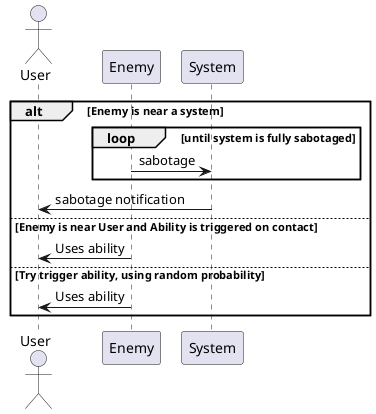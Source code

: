 @startuml
actor User
alt Enemy is near a system
    loop until system is fully sabotaged
        Enemy -> System: sabotage
    end
    System -> User: sabotage notification
else Enemy is near User and Ability is triggered on contact
    Enemy -> User: Uses ability
else Try trigger ability, using random probability
    Enemy -> User: Uses ability
end
@enduml